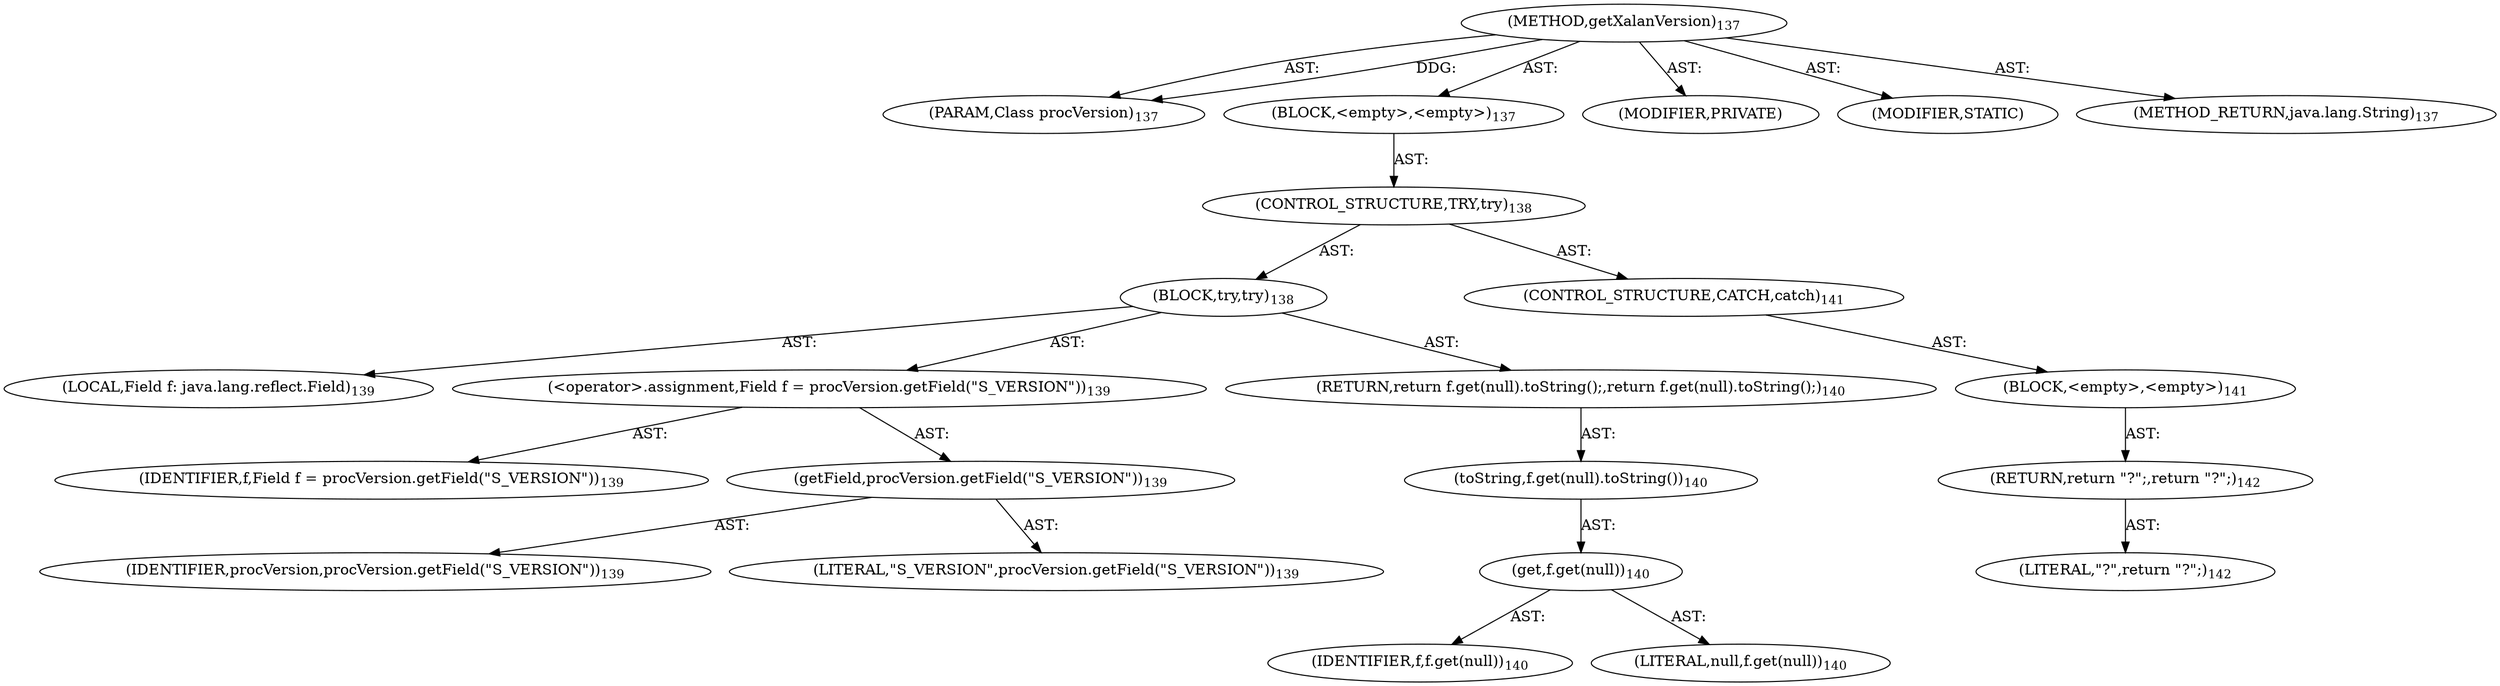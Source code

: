 digraph "getXalanVersion" {  
"111669149700" [label = <(METHOD,getXalanVersion)<SUB>137</SUB>> ]
"115964116997" [label = <(PARAM,Class procVersion)<SUB>137</SUB>> ]
"25769803793" [label = <(BLOCK,&lt;empty&gt;,&lt;empty&gt;)<SUB>137</SUB>> ]
"47244640262" [label = <(CONTROL_STRUCTURE,TRY,try)<SUB>138</SUB>> ]
"25769803794" [label = <(BLOCK,try,try)<SUB>138</SUB>> ]
"94489280523" [label = <(LOCAL,Field f: java.lang.reflect.Field)<SUB>139</SUB>> ]
"30064771145" [label = <(&lt;operator&gt;.assignment,Field f = procVersion.getField(&quot;S_VERSION&quot;))<SUB>139</SUB>> ]
"68719476797" [label = <(IDENTIFIER,f,Field f = procVersion.getField(&quot;S_VERSION&quot;))<SUB>139</SUB>> ]
"30064771146" [label = <(getField,procVersion.getField(&quot;S_VERSION&quot;))<SUB>139</SUB>> ]
"68719476798" [label = <(IDENTIFIER,procVersion,procVersion.getField(&quot;S_VERSION&quot;))<SUB>139</SUB>> ]
"90194313228" [label = <(LITERAL,&quot;S_VERSION&quot;,procVersion.getField(&quot;S_VERSION&quot;))<SUB>139</SUB>> ]
"146028888067" [label = <(RETURN,return f.get(null).toString();,return f.get(null).toString();)<SUB>140</SUB>> ]
"30064771147" [label = <(toString,f.get(null).toString())<SUB>140</SUB>> ]
"30064771148" [label = <(get,f.get(null))<SUB>140</SUB>> ]
"68719476799" [label = <(IDENTIFIER,f,f.get(null))<SUB>140</SUB>> ]
"90194313229" [label = <(LITERAL,null,f.get(null))<SUB>140</SUB>> ]
"47244640263" [label = <(CONTROL_STRUCTURE,CATCH,catch)<SUB>141</SUB>> ]
"25769803795" [label = <(BLOCK,&lt;empty&gt;,&lt;empty&gt;)<SUB>141</SUB>> ]
"146028888068" [label = <(RETURN,return &quot;?&quot;;,return &quot;?&quot;;)<SUB>142</SUB>> ]
"90194313230" [label = <(LITERAL,&quot;?&quot;,return &quot;?&quot;;)<SUB>142</SUB>> ]
"133143986184" [label = <(MODIFIER,PRIVATE)> ]
"133143986185" [label = <(MODIFIER,STATIC)> ]
"128849018884" [label = <(METHOD_RETURN,java.lang.String)<SUB>137</SUB>> ]
  "111669149700" -> "115964116997"  [ label = "AST: "] 
  "111669149700" -> "25769803793"  [ label = "AST: "] 
  "111669149700" -> "133143986184"  [ label = "AST: "] 
  "111669149700" -> "133143986185"  [ label = "AST: "] 
  "111669149700" -> "128849018884"  [ label = "AST: "] 
  "25769803793" -> "47244640262"  [ label = "AST: "] 
  "47244640262" -> "25769803794"  [ label = "AST: "] 
  "47244640262" -> "47244640263"  [ label = "AST: "] 
  "25769803794" -> "94489280523"  [ label = "AST: "] 
  "25769803794" -> "30064771145"  [ label = "AST: "] 
  "25769803794" -> "146028888067"  [ label = "AST: "] 
  "30064771145" -> "68719476797"  [ label = "AST: "] 
  "30064771145" -> "30064771146"  [ label = "AST: "] 
  "30064771146" -> "68719476798"  [ label = "AST: "] 
  "30064771146" -> "90194313228"  [ label = "AST: "] 
  "146028888067" -> "30064771147"  [ label = "AST: "] 
  "30064771147" -> "30064771148"  [ label = "AST: "] 
  "30064771148" -> "68719476799"  [ label = "AST: "] 
  "30064771148" -> "90194313229"  [ label = "AST: "] 
  "47244640263" -> "25769803795"  [ label = "AST: "] 
  "25769803795" -> "146028888068"  [ label = "AST: "] 
  "146028888068" -> "90194313230"  [ label = "AST: "] 
  "111669149700" -> "115964116997"  [ label = "DDG: "] 
}
